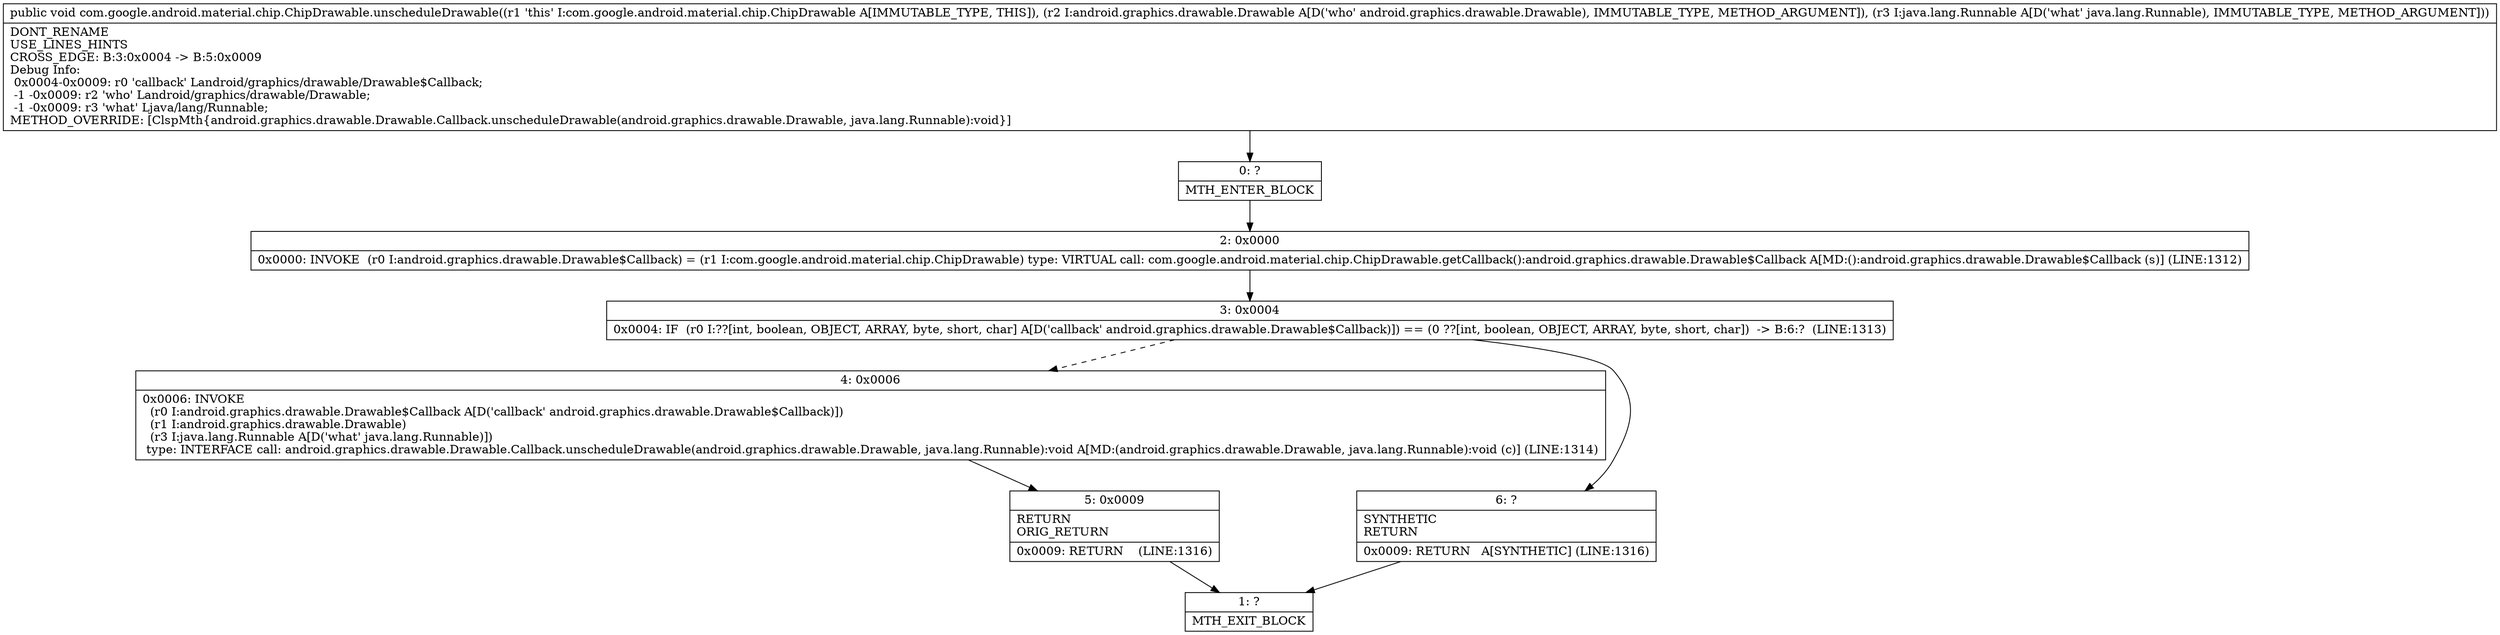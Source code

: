 digraph "CFG forcom.google.android.material.chip.ChipDrawable.unscheduleDrawable(Landroid\/graphics\/drawable\/Drawable;Ljava\/lang\/Runnable;)V" {
Node_0 [shape=record,label="{0\:\ ?|MTH_ENTER_BLOCK\l}"];
Node_2 [shape=record,label="{2\:\ 0x0000|0x0000: INVOKE  (r0 I:android.graphics.drawable.Drawable$Callback) = (r1 I:com.google.android.material.chip.ChipDrawable) type: VIRTUAL call: com.google.android.material.chip.ChipDrawable.getCallback():android.graphics.drawable.Drawable$Callback A[MD:():android.graphics.drawable.Drawable$Callback (s)] (LINE:1312)\l}"];
Node_3 [shape=record,label="{3\:\ 0x0004|0x0004: IF  (r0 I:??[int, boolean, OBJECT, ARRAY, byte, short, char] A[D('callback' android.graphics.drawable.Drawable$Callback)]) == (0 ??[int, boolean, OBJECT, ARRAY, byte, short, char])  \-\> B:6:?  (LINE:1313)\l}"];
Node_4 [shape=record,label="{4\:\ 0x0006|0x0006: INVOKE  \l  (r0 I:android.graphics.drawable.Drawable$Callback A[D('callback' android.graphics.drawable.Drawable$Callback)])\l  (r1 I:android.graphics.drawable.Drawable)\l  (r3 I:java.lang.Runnable A[D('what' java.lang.Runnable)])\l type: INTERFACE call: android.graphics.drawable.Drawable.Callback.unscheduleDrawable(android.graphics.drawable.Drawable, java.lang.Runnable):void A[MD:(android.graphics.drawable.Drawable, java.lang.Runnable):void (c)] (LINE:1314)\l}"];
Node_5 [shape=record,label="{5\:\ 0x0009|RETURN\lORIG_RETURN\l|0x0009: RETURN    (LINE:1316)\l}"];
Node_1 [shape=record,label="{1\:\ ?|MTH_EXIT_BLOCK\l}"];
Node_6 [shape=record,label="{6\:\ ?|SYNTHETIC\lRETURN\l|0x0009: RETURN   A[SYNTHETIC] (LINE:1316)\l}"];
MethodNode[shape=record,label="{public void com.google.android.material.chip.ChipDrawable.unscheduleDrawable((r1 'this' I:com.google.android.material.chip.ChipDrawable A[IMMUTABLE_TYPE, THIS]), (r2 I:android.graphics.drawable.Drawable A[D('who' android.graphics.drawable.Drawable), IMMUTABLE_TYPE, METHOD_ARGUMENT]), (r3 I:java.lang.Runnable A[D('what' java.lang.Runnable), IMMUTABLE_TYPE, METHOD_ARGUMENT]))  | DONT_RENAME\lUSE_LINES_HINTS\lCROSS_EDGE: B:3:0x0004 \-\> B:5:0x0009\lDebug Info:\l  0x0004\-0x0009: r0 'callback' Landroid\/graphics\/drawable\/Drawable$Callback;\l  \-1 \-0x0009: r2 'who' Landroid\/graphics\/drawable\/Drawable;\l  \-1 \-0x0009: r3 'what' Ljava\/lang\/Runnable;\lMETHOD_OVERRIDE: [ClspMth\{android.graphics.drawable.Drawable.Callback.unscheduleDrawable(android.graphics.drawable.Drawable, java.lang.Runnable):void\}]\l}"];
MethodNode -> Node_0;Node_0 -> Node_2;
Node_2 -> Node_3;
Node_3 -> Node_4[style=dashed];
Node_3 -> Node_6;
Node_4 -> Node_5;
Node_5 -> Node_1;
Node_6 -> Node_1;
}

